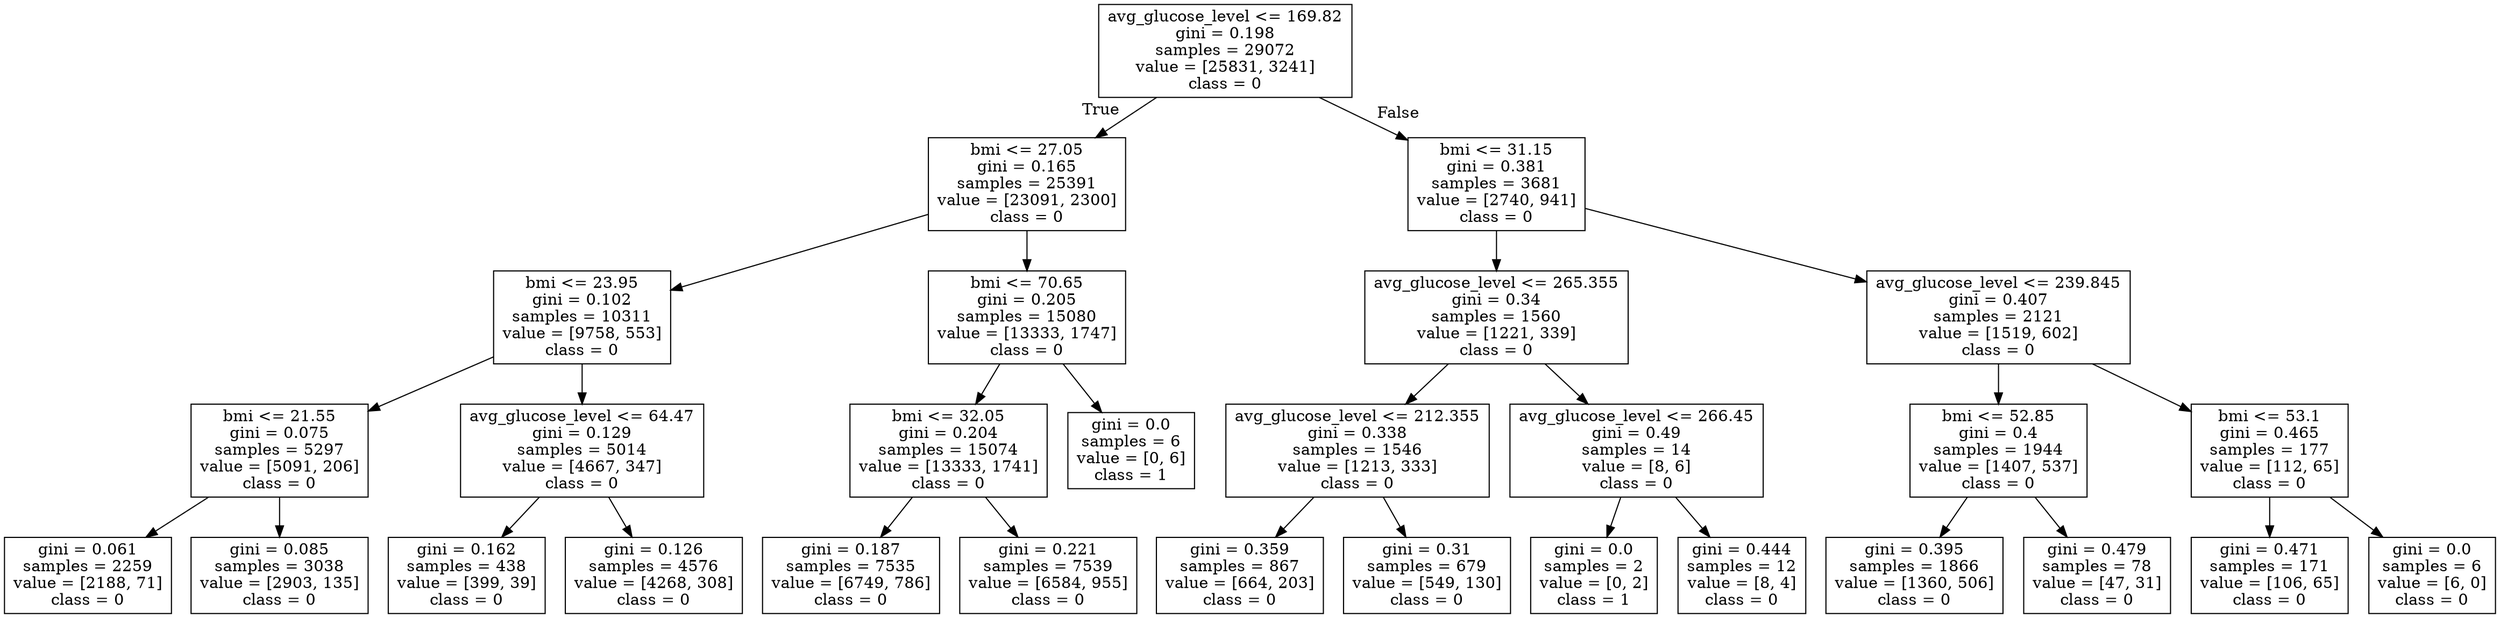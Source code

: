 digraph Tree {
node [shape=box] ;
0 [label="avg_glucose_level <= 169.82\ngini = 0.198\nsamples = 29072\nvalue = [25831, 3241]\nclass = 0"] ;
1 [label="bmi <= 27.05\ngini = 0.165\nsamples = 25391\nvalue = [23091, 2300]\nclass = 0"] ;
0 -> 1 [labeldistance=2.5, labelangle=45, headlabel="True"] ;
2 [label="bmi <= 23.95\ngini = 0.102\nsamples = 10311\nvalue = [9758, 553]\nclass = 0"] ;
1 -> 2 ;
3 [label="bmi <= 21.55\ngini = 0.075\nsamples = 5297\nvalue = [5091, 206]\nclass = 0"] ;
2 -> 3 ;
4 [label="gini = 0.061\nsamples = 2259\nvalue = [2188, 71]\nclass = 0"] ;
3 -> 4 ;
5 [label="gini = 0.085\nsamples = 3038\nvalue = [2903, 135]\nclass = 0"] ;
3 -> 5 ;
6 [label="avg_glucose_level <= 64.47\ngini = 0.129\nsamples = 5014\nvalue = [4667, 347]\nclass = 0"] ;
2 -> 6 ;
7 [label="gini = 0.162\nsamples = 438\nvalue = [399, 39]\nclass = 0"] ;
6 -> 7 ;
8 [label="gini = 0.126\nsamples = 4576\nvalue = [4268, 308]\nclass = 0"] ;
6 -> 8 ;
9 [label="bmi <= 70.65\ngini = 0.205\nsamples = 15080\nvalue = [13333, 1747]\nclass = 0"] ;
1 -> 9 ;
10 [label="bmi <= 32.05\ngini = 0.204\nsamples = 15074\nvalue = [13333, 1741]\nclass = 0"] ;
9 -> 10 ;
11 [label="gini = 0.187\nsamples = 7535\nvalue = [6749, 786]\nclass = 0"] ;
10 -> 11 ;
12 [label="gini = 0.221\nsamples = 7539\nvalue = [6584, 955]\nclass = 0"] ;
10 -> 12 ;
13 [label="gini = 0.0\nsamples = 6\nvalue = [0, 6]\nclass = 1"] ;
9 -> 13 ;
14 [label="bmi <= 31.15\ngini = 0.381\nsamples = 3681\nvalue = [2740, 941]\nclass = 0"] ;
0 -> 14 [labeldistance=2.5, labelangle=-45, headlabel="False"] ;
15 [label="avg_glucose_level <= 265.355\ngini = 0.34\nsamples = 1560\nvalue = [1221, 339]\nclass = 0"] ;
14 -> 15 ;
16 [label="avg_glucose_level <= 212.355\ngini = 0.338\nsamples = 1546\nvalue = [1213, 333]\nclass = 0"] ;
15 -> 16 ;
17 [label="gini = 0.359\nsamples = 867\nvalue = [664, 203]\nclass = 0"] ;
16 -> 17 ;
18 [label="gini = 0.31\nsamples = 679\nvalue = [549, 130]\nclass = 0"] ;
16 -> 18 ;
19 [label="avg_glucose_level <= 266.45\ngini = 0.49\nsamples = 14\nvalue = [8, 6]\nclass = 0"] ;
15 -> 19 ;
20 [label="gini = 0.0\nsamples = 2\nvalue = [0, 2]\nclass = 1"] ;
19 -> 20 ;
21 [label="gini = 0.444\nsamples = 12\nvalue = [8, 4]\nclass = 0"] ;
19 -> 21 ;
22 [label="avg_glucose_level <= 239.845\ngini = 0.407\nsamples = 2121\nvalue = [1519, 602]\nclass = 0"] ;
14 -> 22 ;
23 [label="bmi <= 52.85\ngini = 0.4\nsamples = 1944\nvalue = [1407, 537]\nclass = 0"] ;
22 -> 23 ;
24 [label="gini = 0.395\nsamples = 1866\nvalue = [1360, 506]\nclass = 0"] ;
23 -> 24 ;
25 [label="gini = 0.479\nsamples = 78\nvalue = [47, 31]\nclass = 0"] ;
23 -> 25 ;
26 [label="bmi <= 53.1\ngini = 0.465\nsamples = 177\nvalue = [112, 65]\nclass = 0"] ;
22 -> 26 ;
27 [label="gini = 0.471\nsamples = 171\nvalue = [106, 65]\nclass = 0"] ;
26 -> 27 ;
28 [label="gini = 0.0\nsamples = 6\nvalue = [6, 0]\nclass = 0"] ;
26 -> 28 ;
}